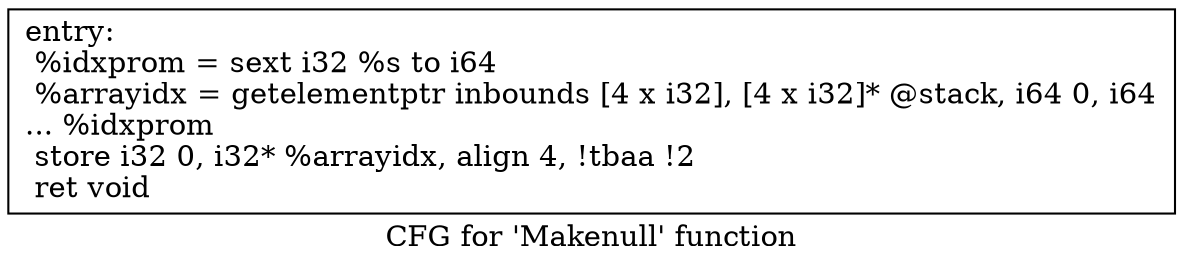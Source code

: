digraph "CFG for 'Makenull' function" {
	label="CFG for 'Makenull' function";

	Node0x96196b0 [shape=record,label="{entry:\l  %idxprom = sext i32 %s to i64\l  %arrayidx = getelementptr inbounds [4 x i32], [4 x i32]* @stack, i64 0, i64\l... %idxprom\l  store i32 0, i32* %arrayidx, align 4, !tbaa !2\l  ret void\l}"];
}
